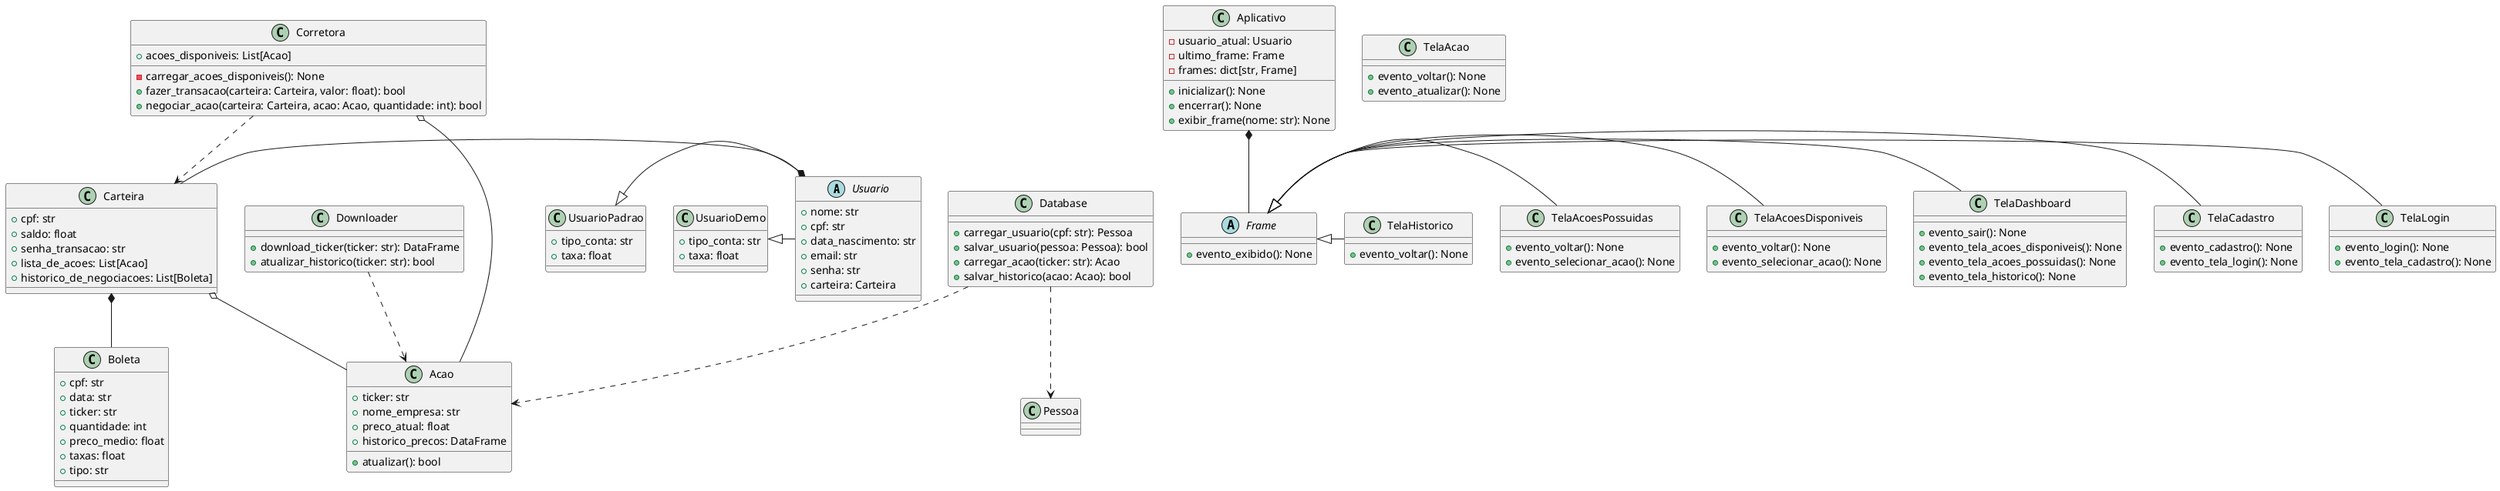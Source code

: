 @startuml

abstract Usuario {
  + nome: str
  + cpf: str
  + data_nascimento: str
  + email: str
  + senha: str
  + carteira: Carteira
}

class UsuarioPadrao {
  + tipo_conta: str
  + taxa: float
}

class UsuarioDemo {
  + tipo_conta: str
  + taxa: float
}

class Carteira {
  + cpf: str
  + saldo: float 
  + senha_transacao: str
  + lista_de_acoes: List[Acao]
  + historico_de_negociacoes: List[Boleta] 
}

class Corretora {
  + acoes_disponiveis: List[Acao]
  - carregar_acoes_disponiveis(): None
  + fazer_transacao(carteira: Carteira, valor: float): bool 
  + negociar_acao(carteira: Carteira, acao: Acao, quantidade: int): bool
}

class Boleta {
  + cpf: str
  + data: str
  + ticker: str
  + quantidade: int
  + preco_medio: float 
  + taxas: float
  + tipo: str
}

class Acao {
  + ticker: str
  + nome_empresa: str
  + preco_atual: float
  + historico_precos: DataFrame
  + atualizar(): bool
}

class Downloader {
  + download_ticker(ticker: str): DataFrame
  + atualizar_historico(ticker: str): bool
}

class Database {
  + carregar_usuario(cpf: str): Pessoa
  + salvar_usuario(pessoa: Pessoa): bool
  + carregar_acao(ticker: str): Acao
  + salvar_historico(acao: Acao): bool
}

class Aplicativo {
  - usuario_atual: Usuario
  - ultimo_frame: Frame
  - frames: dict[str, Frame]
  + inicializar(): None
  + encerrar(): None
  + exibir_frame(nome: str): None
}

abstract Frame {
  + evento_exibido(): None
}

class TelaLogin {
  + evento_login(): None
  + evento_tela_cadastro(): None
}

class TelaCadastro {
  + evento_cadastro(): None
  + evento_tela_login(): None
}

class TelaDashboard {
  + evento_sair(): None
  + evento_tela_acoes_disponiveis(): None
  + evento_tela_acoes_possuidas(): None
  + evento_tela_historico(): None
}

class TelaAcoesDisponiveis {
  + evento_voltar(): None
  + evento_selecionar_acao(): None
}

class TelaAcoesPossuidas {
  + evento_voltar(): None
  + evento_selecionar_acao(): None
}

class TelaHistorico {
  + evento_voltar(): None
}

class TelaAcao {
  + evento_voltar(): None
  + evento_atualizar(): None
}

Usuario *- Carteira
UsuarioPadrao <|- Usuario 
UsuarioDemo <|- Usuario

Carteira *-- Boleta
Carteira o-- Acao
Corretora o-- Acao
Corretora ..> Carteira
Downloader ..> Acao
Database ..> Pessoa
Database ..> Acao
Aplicativo *-- Frame

Frame <|- TelaLogin
Frame <|- TelaCadastro
Frame <|- TelaDashboard
Frame <|- TelaAcoesDisponiveis
Frame <|- TelaAcoesPossuidas
Frame <|- TelaHistorico

@enduml